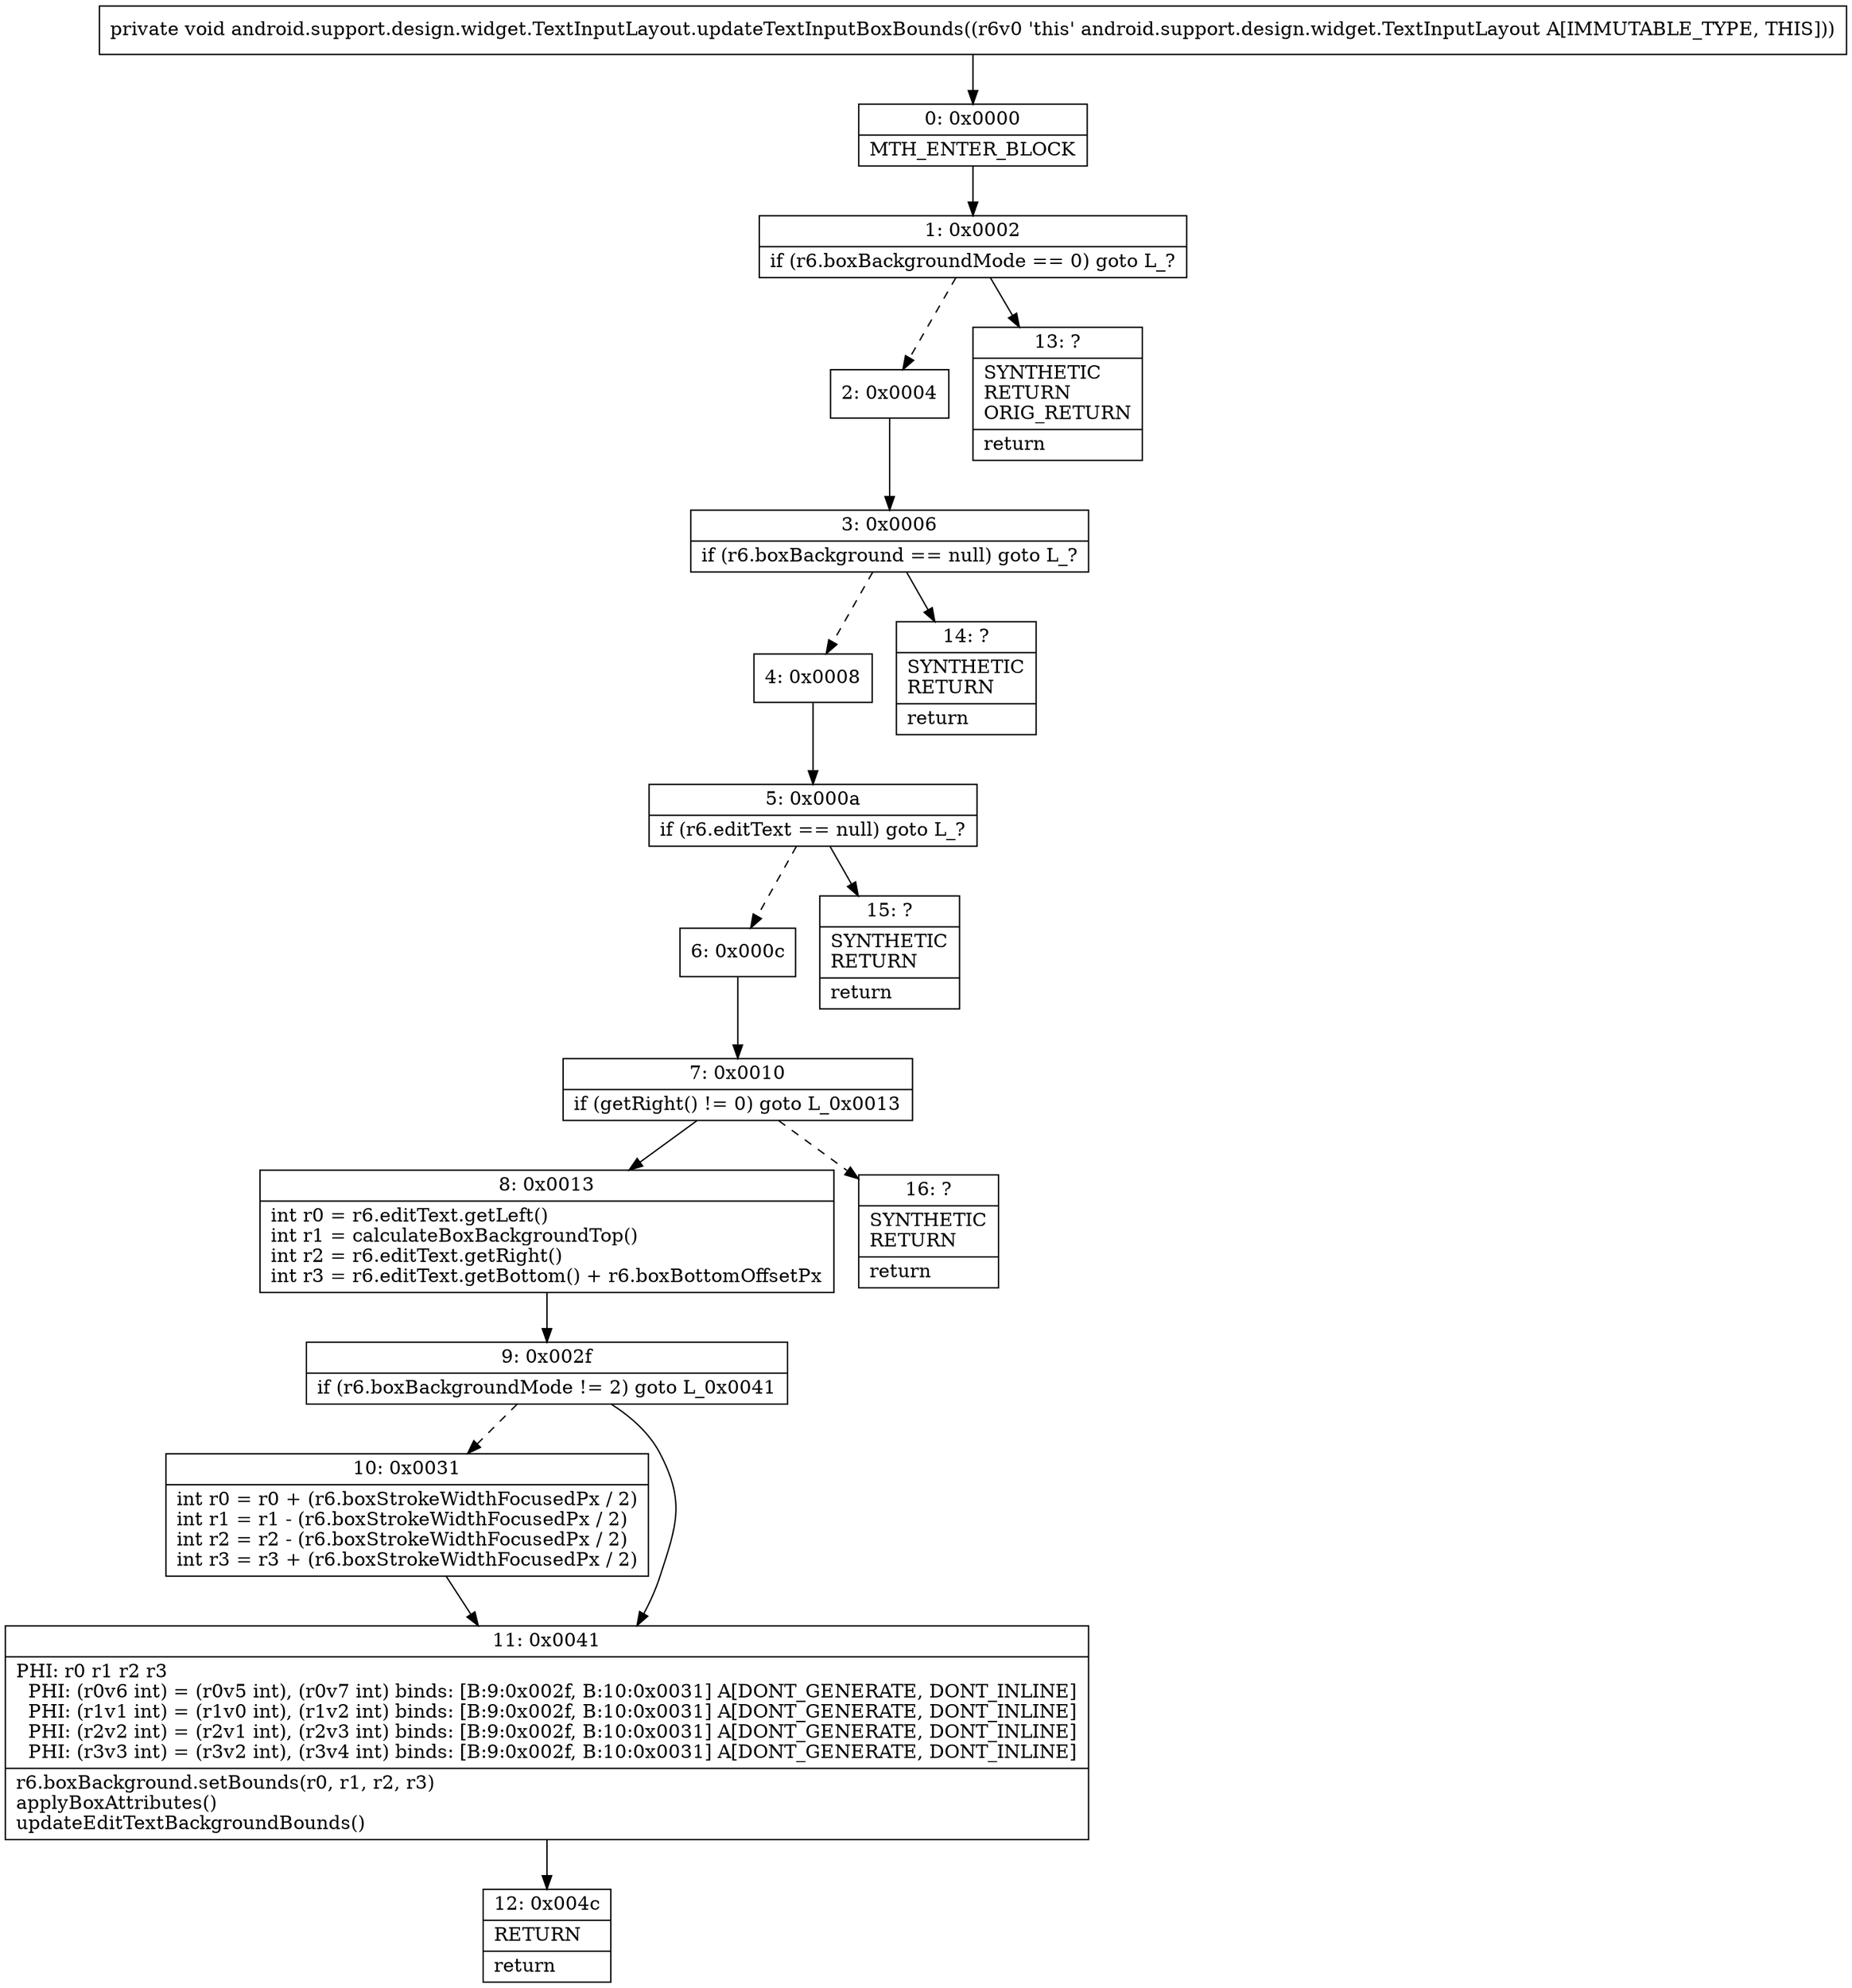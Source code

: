 digraph "CFG forandroid.support.design.widget.TextInputLayout.updateTextInputBoxBounds()V" {
Node_0 [shape=record,label="{0\:\ 0x0000|MTH_ENTER_BLOCK\l}"];
Node_1 [shape=record,label="{1\:\ 0x0002|if (r6.boxBackgroundMode == 0) goto L_?\l}"];
Node_2 [shape=record,label="{2\:\ 0x0004}"];
Node_3 [shape=record,label="{3\:\ 0x0006|if (r6.boxBackground == null) goto L_?\l}"];
Node_4 [shape=record,label="{4\:\ 0x0008}"];
Node_5 [shape=record,label="{5\:\ 0x000a|if (r6.editText == null) goto L_?\l}"];
Node_6 [shape=record,label="{6\:\ 0x000c}"];
Node_7 [shape=record,label="{7\:\ 0x0010|if (getRight() != 0) goto L_0x0013\l}"];
Node_8 [shape=record,label="{8\:\ 0x0013|int r0 = r6.editText.getLeft()\lint r1 = calculateBoxBackgroundTop()\lint r2 = r6.editText.getRight()\lint r3 = r6.editText.getBottom() + r6.boxBottomOffsetPx\l}"];
Node_9 [shape=record,label="{9\:\ 0x002f|if (r6.boxBackgroundMode != 2) goto L_0x0041\l}"];
Node_10 [shape=record,label="{10\:\ 0x0031|int r0 = r0 + (r6.boxStrokeWidthFocusedPx \/ 2)\lint r1 = r1 \- (r6.boxStrokeWidthFocusedPx \/ 2)\lint r2 = r2 \- (r6.boxStrokeWidthFocusedPx \/ 2)\lint r3 = r3 + (r6.boxStrokeWidthFocusedPx \/ 2)\l}"];
Node_11 [shape=record,label="{11\:\ 0x0041|PHI: r0 r1 r2 r3 \l  PHI: (r0v6 int) = (r0v5 int), (r0v7 int) binds: [B:9:0x002f, B:10:0x0031] A[DONT_GENERATE, DONT_INLINE]\l  PHI: (r1v1 int) = (r1v0 int), (r1v2 int) binds: [B:9:0x002f, B:10:0x0031] A[DONT_GENERATE, DONT_INLINE]\l  PHI: (r2v2 int) = (r2v1 int), (r2v3 int) binds: [B:9:0x002f, B:10:0x0031] A[DONT_GENERATE, DONT_INLINE]\l  PHI: (r3v3 int) = (r3v2 int), (r3v4 int) binds: [B:9:0x002f, B:10:0x0031] A[DONT_GENERATE, DONT_INLINE]\l|r6.boxBackground.setBounds(r0, r1, r2, r3)\lapplyBoxAttributes()\lupdateEditTextBackgroundBounds()\l}"];
Node_12 [shape=record,label="{12\:\ 0x004c|RETURN\l|return\l}"];
Node_13 [shape=record,label="{13\:\ ?|SYNTHETIC\lRETURN\lORIG_RETURN\l|return\l}"];
Node_14 [shape=record,label="{14\:\ ?|SYNTHETIC\lRETURN\l|return\l}"];
Node_15 [shape=record,label="{15\:\ ?|SYNTHETIC\lRETURN\l|return\l}"];
Node_16 [shape=record,label="{16\:\ ?|SYNTHETIC\lRETURN\l|return\l}"];
MethodNode[shape=record,label="{private void android.support.design.widget.TextInputLayout.updateTextInputBoxBounds((r6v0 'this' android.support.design.widget.TextInputLayout A[IMMUTABLE_TYPE, THIS])) }"];
MethodNode -> Node_0;
Node_0 -> Node_1;
Node_1 -> Node_2[style=dashed];
Node_1 -> Node_13;
Node_2 -> Node_3;
Node_3 -> Node_4[style=dashed];
Node_3 -> Node_14;
Node_4 -> Node_5;
Node_5 -> Node_6[style=dashed];
Node_5 -> Node_15;
Node_6 -> Node_7;
Node_7 -> Node_8;
Node_7 -> Node_16[style=dashed];
Node_8 -> Node_9;
Node_9 -> Node_10[style=dashed];
Node_9 -> Node_11;
Node_10 -> Node_11;
Node_11 -> Node_12;
}


